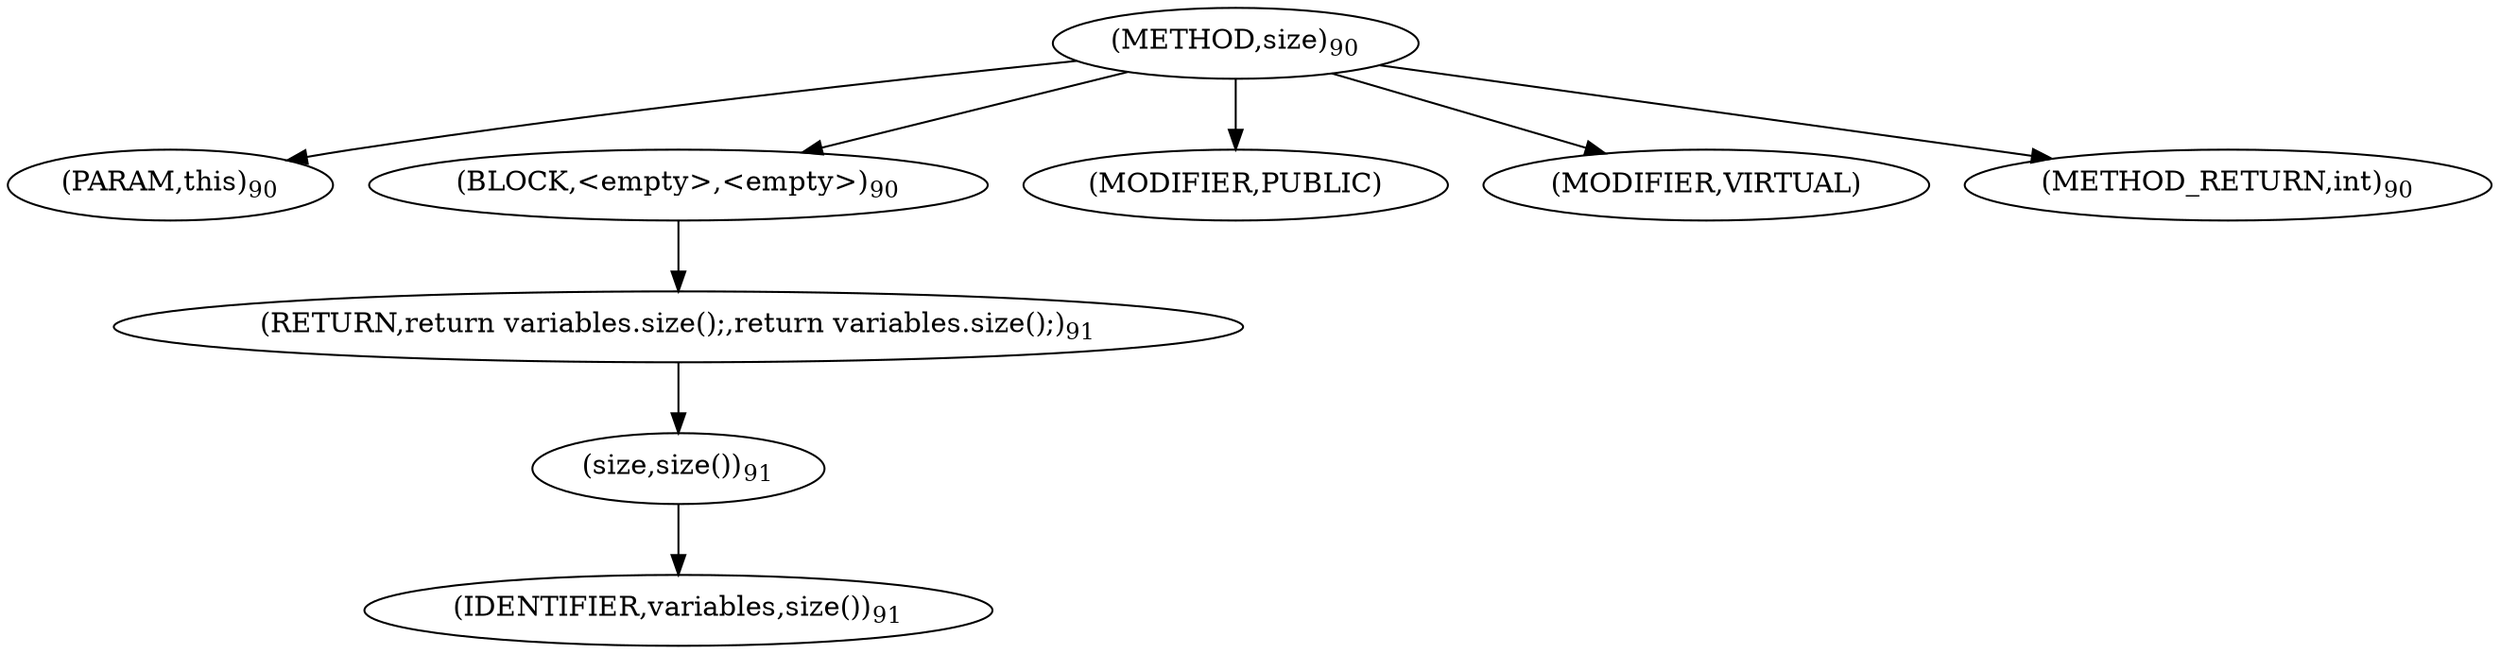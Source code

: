 digraph "size" {  
"102" [label = <(METHOD,size)<SUB>90</SUB>> ]
"103" [label = <(PARAM,this)<SUB>90</SUB>> ]
"104" [label = <(BLOCK,&lt;empty&gt;,&lt;empty&gt;)<SUB>90</SUB>> ]
"105" [label = <(RETURN,return variables.size();,return variables.size();)<SUB>91</SUB>> ]
"106" [label = <(size,size())<SUB>91</SUB>> ]
"107" [label = <(IDENTIFIER,variables,size())<SUB>91</SUB>> ]
"108" [label = <(MODIFIER,PUBLIC)> ]
"109" [label = <(MODIFIER,VIRTUAL)> ]
"110" [label = <(METHOD_RETURN,int)<SUB>90</SUB>> ]
  "102" -> "103" 
  "102" -> "104" 
  "102" -> "108" 
  "102" -> "109" 
  "102" -> "110" 
  "104" -> "105" 
  "105" -> "106" 
  "106" -> "107" 
}
